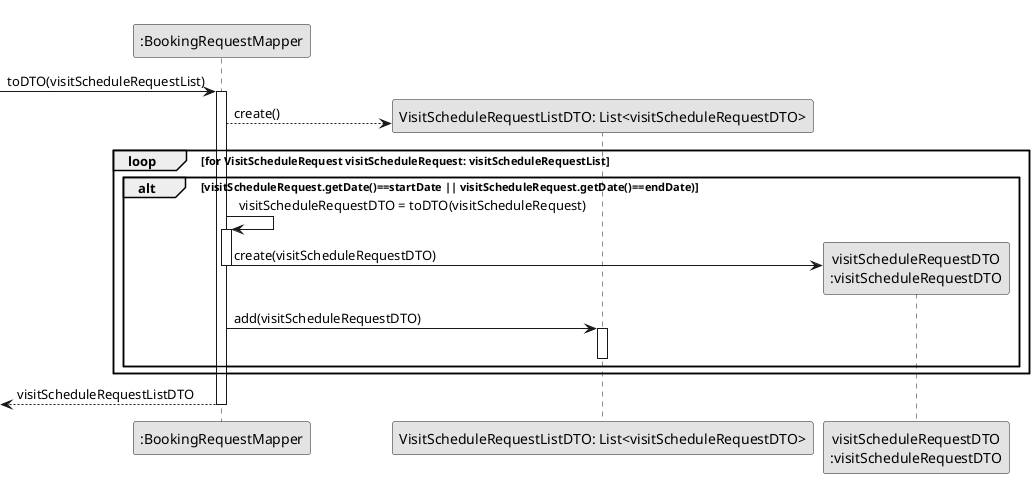 @startuml
skinparam monochrome true
skinparam packageStyle rectangle
skinparam shadowing false

participant  ":BookingRequestMapper" as Mapper
participant "VisitScheduleRequestListDTO: List<visitScheduleRequestDTO>" as ALDTO
participant "visitScheduleRequestDTO\n:visitScheduleRequestDTO" as DTO


'hide footbox


->Mapper: toDTO(visitScheduleRequestList)
        activate Mapper
        Mapper-->ALDTO** : create()
            loop for VisitScheduleRequest visitScheduleRequest: visitScheduleRequestList
                alt visitScheduleRequest.getDate()==startDate || visitScheduleRequest.getDate()==endDate)
                    Mapper->Mapper : visitScheduleRequestDTO = toDTO(visitScheduleRequest)
                    activate Mapper
                    Mapper->DTO** : create(visitScheduleRequestDTO)
                    deactivate Mapper
                    Mapper->ALDTO: add(visitScheduleRequestDTO)
                    activate ALDTO
                    deactivate
                end
            end
            <-- Mapper : visitScheduleRequestListDTO
            deactivate Mapper

@enduml